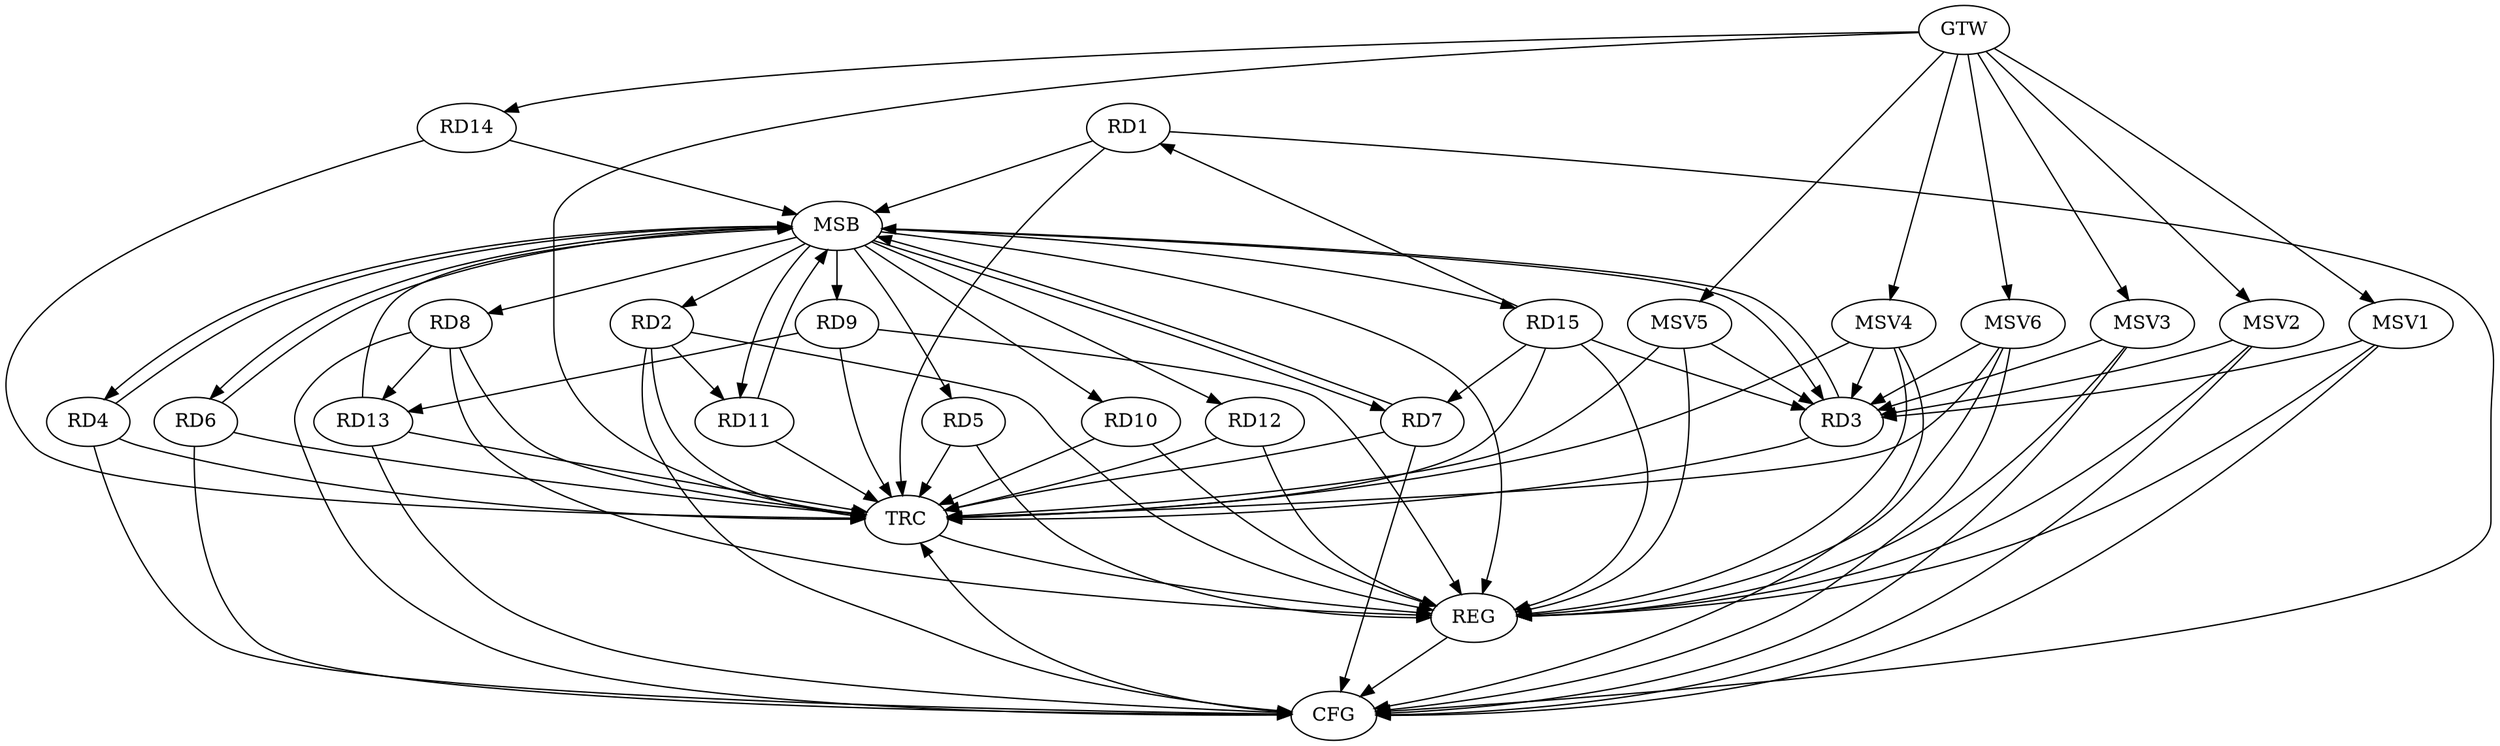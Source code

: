 strict digraph G {
  RD1 [ label="RD1" ];
  RD2 [ label="RD2" ];
  RD3 [ label="RD3" ];
  RD4 [ label="RD4" ];
  RD5 [ label="RD5" ];
  RD6 [ label="RD6" ];
  RD7 [ label="RD7" ];
  RD8 [ label="RD8" ];
  RD9 [ label="RD9" ];
  RD10 [ label="RD10" ];
  RD11 [ label="RD11" ];
  RD12 [ label="RD12" ];
  RD13 [ label="RD13" ];
  RD14 [ label="RD14" ];
  RD15 [ label="RD15" ];
  GTW [ label="GTW" ];
  REG [ label="REG" ];
  MSB [ label="MSB" ];
  CFG [ label="CFG" ];
  TRC [ label="TRC" ];
  MSV1 [ label="MSV1" ];
  MSV2 [ label="MSV2" ];
  MSV3 [ label="MSV3" ];
  MSV4 [ label="MSV4" ];
  MSV5 [ label="MSV5" ];
  MSV6 [ label="MSV6" ];
  RD15 -> RD1;
  RD2 -> RD11;
  RD15 -> RD3;
  RD15 -> RD7;
  RD8 -> RD13;
  RD9 -> RD13;
  GTW -> RD14;
  RD2 -> REG;
  RD5 -> REG;
  RD8 -> REG;
  RD9 -> REG;
  RD10 -> REG;
  RD12 -> REG;
  RD15 -> REG;
  RD1 -> MSB;
  MSB -> RD5;
  MSB -> RD12;
  MSB -> RD15;
  MSB -> REG;
  RD3 -> MSB;
  MSB -> RD2;
  MSB -> RD4;
  MSB -> RD6;
  MSB -> RD10;
  RD4 -> MSB;
  MSB -> RD3;
  MSB -> RD8;
  RD6 -> MSB;
  MSB -> RD7;
  MSB -> RD9;
  RD7 -> MSB;
  RD11 -> MSB;
  RD13 -> MSB;
  MSB -> RD11;
  RD14 -> MSB;
  RD1 -> CFG;
  RD8 -> CFG;
  RD2 -> CFG;
  RD4 -> CFG;
  RD7 -> CFG;
  RD6 -> CFG;
  RD13 -> CFG;
  REG -> CFG;
  RD1 -> TRC;
  RD2 -> TRC;
  RD3 -> TRC;
  RD4 -> TRC;
  RD5 -> TRC;
  RD6 -> TRC;
  RD7 -> TRC;
  RD8 -> TRC;
  RD9 -> TRC;
  RD10 -> TRC;
  RD11 -> TRC;
  RD12 -> TRC;
  RD13 -> TRC;
  RD14 -> TRC;
  RD15 -> TRC;
  GTW -> TRC;
  CFG -> TRC;
  TRC -> REG;
  MSV1 -> RD3;
  GTW -> MSV1;
  MSV1 -> REG;
  MSV1 -> CFG;
  MSV2 -> RD3;
  GTW -> MSV2;
  MSV2 -> REG;
  MSV2 -> CFG;
  MSV3 -> RD3;
  MSV4 -> RD3;
  GTW -> MSV3;
  MSV3 -> REG;
  MSV3 -> CFG;
  GTW -> MSV4;
  MSV4 -> REG;
  MSV4 -> TRC;
  MSV4 -> CFG;
  MSV5 -> RD3;
  GTW -> MSV5;
  MSV5 -> REG;
  MSV5 -> TRC;
  MSV6 -> RD3;
  GTW -> MSV6;
  MSV6 -> REG;
  MSV6 -> TRC;
  MSV6 -> CFG;
}
